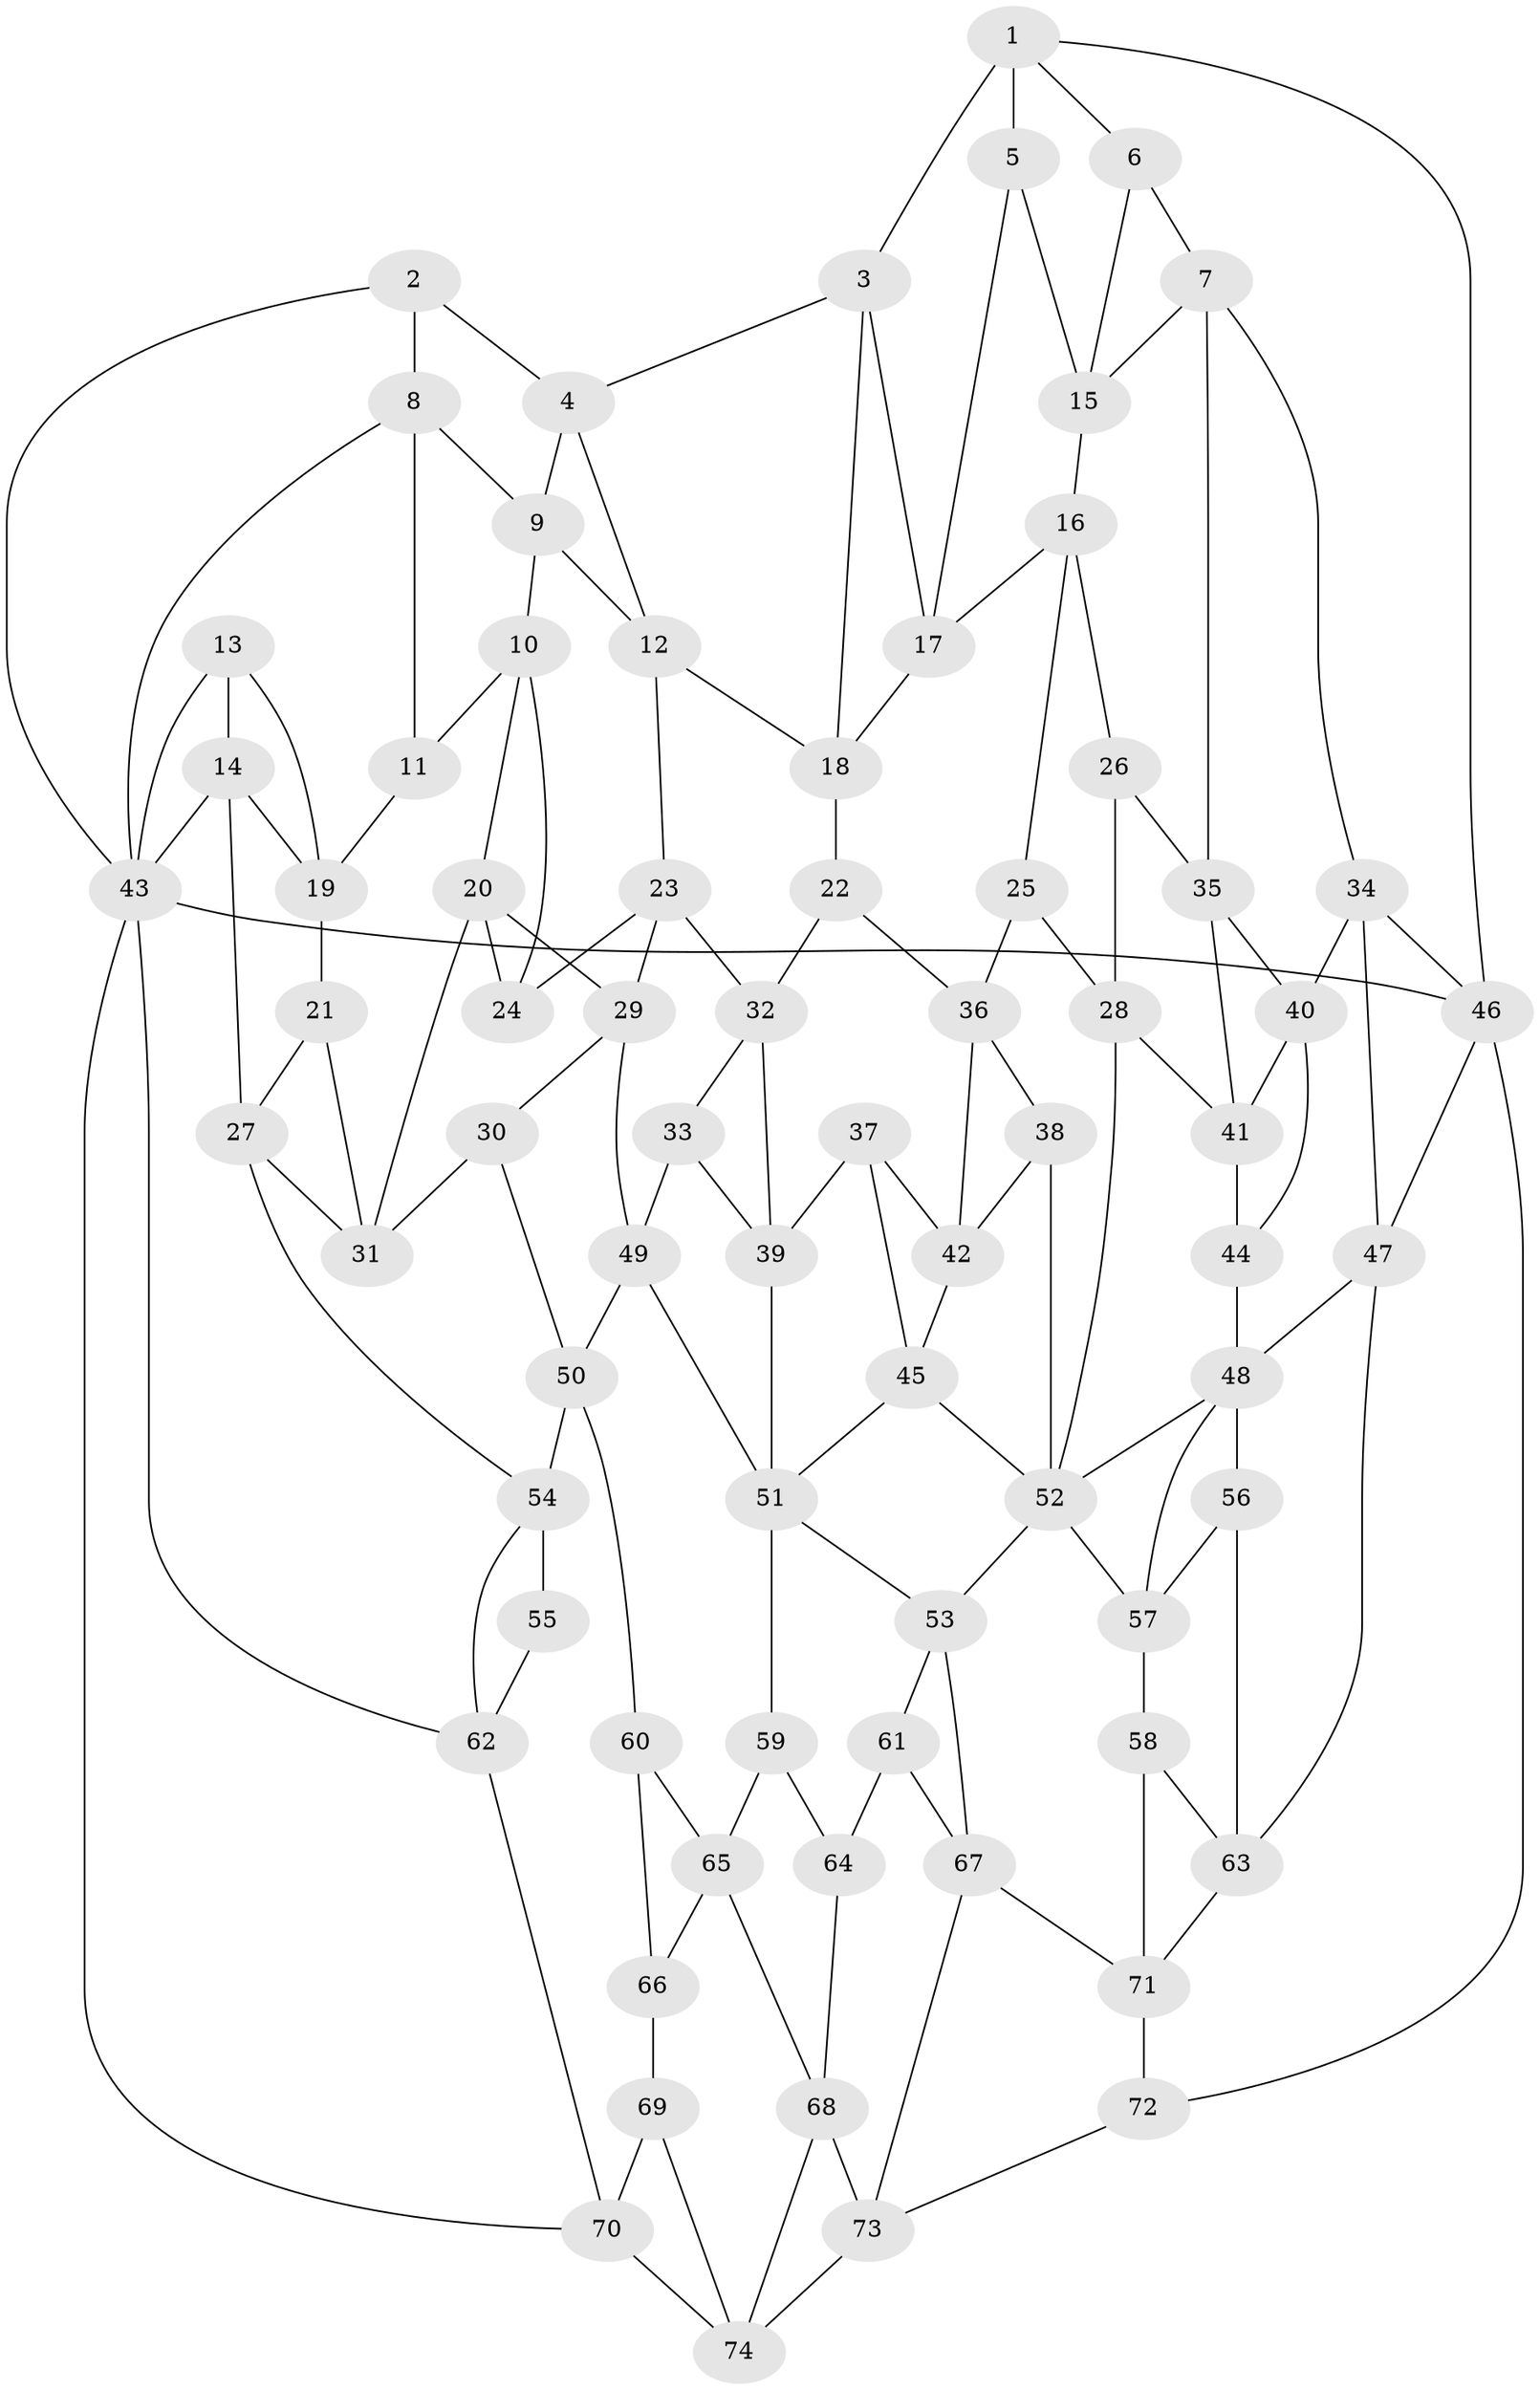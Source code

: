 // original degree distribution, {3: 0.02027027027027027, 4: 0.22297297297297297, 6: 0.22297297297297297, 5: 0.5337837837837838}
// Generated by graph-tools (version 1.1) at 2025/27/03/09/25 03:27:05]
// undirected, 74 vertices, 139 edges
graph export_dot {
graph [start="1"]
  node [color=gray90,style=filled];
  1;
  2;
  3;
  4;
  5;
  6;
  7;
  8;
  9;
  10;
  11;
  12;
  13;
  14;
  15;
  16;
  17;
  18;
  19;
  20;
  21;
  22;
  23;
  24;
  25;
  26;
  27;
  28;
  29;
  30;
  31;
  32;
  33;
  34;
  35;
  36;
  37;
  38;
  39;
  40;
  41;
  42;
  43;
  44;
  45;
  46;
  47;
  48;
  49;
  50;
  51;
  52;
  53;
  54;
  55;
  56;
  57;
  58;
  59;
  60;
  61;
  62;
  63;
  64;
  65;
  66;
  67;
  68;
  69;
  70;
  71;
  72;
  73;
  74;
  1 -- 3 [weight=1.0];
  1 -- 5 [weight=2.0];
  1 -- 6 [weight=1.0];
  1 -- 46 [weight=1.0];
  2 -- 4 [weight=1.0];
  2 -- 8 [weight=1.0];
  2 -- 43 [weight=1.0];
  3 -- 4 [weight=1.0];
  3 -- 17 [weight=1.0];
  3 -- 18 [weight=1.0];
  4 -- 9 [weight=1.0];
  4 -- 12 [weight=1.0];
  5 -- 15 [weight=1.0];
  5 -- 17 [weight=1.0];
  6 -- 7 [weight=1.0];
  6 -- 15 [weight=1.0];
  7 -- 15 [weight=1.0];
  7 -- 34 [weight=1.0];
  7 -- 35 [weight=1.0];
  8 -- 9 [weight=1.0];
  8 -- 11 [weight=1.0];
  8 -- 43 [weight=1.0];
  9 -- 10 [weight=1.0];
  9 -- 12 [weight=1.0];
  10 -- 11 [weight=1.0];
  10 -- 20 [weight=1.0];
  10 -- 24 [weight=1.0];
  11 -- 19 [weight=1.0];
  12 -- 18 [weight=1.0];
  12 -- 23 [weight=1.0];
  13 -- 14 [weight=1.0];
  13 -- 19 [weight=1.0];
  13 -- 43 [weight=1.0];
  14 -- 19 [weight=1.0];
  14 -- 27 [weight=1.0];
  14 -- 43 [weight=1.0];
  15 -- 16 [weight=1.0];
  16 -- 17 [weight=1.0];
  16 -- 25 [weight=1.0];
  16 -- 26 [weight=1.0];
  17 -- 18 [weight=1.0];
  18 -- 22 [weight=1.0];
  19 -- 21 [weight=1.0];
  20 -- 24 [weight=1.0];
  20 -- 29 [weight=1.0];
  20 -- 31 [weight=1.0];
  21 -- 27 [weight=1.0];
  21 -- 31 [weight=1.0];
  22 -- 32 [weight=1.0];
  22 -- 36 [weight=1.0];
  23 -- 24 [weight=1.0];
  23 -- 29 [weight=1.0];
  23 -- 32 [weight=1.0];
  25 -- 28 [weight=1.0];
  25 -- 36 [weight=1.0];
  26 -- 28 [weight=1.0];
  26 -- 35 [weight=1.0];
  27 -- 31 [weight=1.0];
  27 -- 54 [weight=1.0];
  28 -- 41 [weight=1.0];
  28 -- 52 [weight=1.0];
  29 -- 30 [weight=1.0];
  29 -- 49 [weight=1.0];
  30 -- 31 [weight=1.0];
  30 -- 50 [weight=1.0];
  32 -- 33 [weight=1.0];
  32 -- 39 [weight=1.0];
  33 -- 39 [weight=1.0];
  33 -- 49 [weight=1.0];
  34 -- 40 [weight=1.0];
  34 -- 46 [weight=1.0];
  34 -- 47 [weight=1.0];
  35 -- 40 [weight=1.0];
  35 -- 41 [weight=1.0];
  36 -- 38 [weight=1.0];
  36 -- 42 [weight=1.0];
  37 -- 39 [weight=1.0];
  37 -- 42 [weight=1.0];
  37 -- 45 [weight=1.0];
  38 -- 42 [weight=1.0];
  38 -- 52 [weight=1.0];
  39 -- 51 [weight=1.0];
  40 -- 41 [weight=1.0];
  40 -- 44 [weight=1.0];
  41 -- 44 [weight=1.0];
  42 -- 45 [weight=1.0];
  43 -- 46 [weight=2.0];
  43 -- 62 [weight=1.0];
  43 -- 70 [weight=1.0];
  44 -- 48 [weight=2.0];
  45 -- 51 [weight=1.0];
  45 -- 52 [weight=1.0];
  46 -- 47 [weight=1.0];
  46 -- 72 [weight=1.0];
  47 -- 48 [weight=1.0];
  47 -- 63 [weight=1.0];
  48 -- 52 [weight=1.0];
  48 -- 56 [weight=1.0];
  48 -- 57 [weight=1.0];
  49 -- 50 [weight=2.0];
  49 -- 51 [weight=2.0];
  50 -- 54 [weight=2.0];
  50 -- 60 [weight=1.0];
  51 -- 53 [weight=1.0];
  51 -- 59 [weight=1.0];
  52 -- 53 [weight=1.0];
  52 -- 57 [weight=1.0];
  53 -- 61 [weight=1.0];
  53 -- 67 [weight=1.0];
  54 -- 55 [weight=2.0];
  54 -- 62 [weight=1.0];
  55 -- 62 [weight=1.0];
  56 -- 57 [weight=1.0];
  56 -- 63 [weight=1.0];
  57 -- 58 [weight=1.0];
  58 -- 63 [weight=1.0];
  58 -- 71 [weight=1.0];
  59 -- 64 [weight=2.0];
  59 -- 65 [weight=1.0];
  60 -- 65 [weight=1.0];
  60 -- 66 [weight=1.0];
  61 -- 64 [weight=1.0];
  61 -- 67 [weight=1.0];
  62 -- 70 [weight=1.0];
  63 -- 71 [weight=1.0];
  64 -- 68 [weight=1.0];
  65 -- 66 [weight=1.0];
  65 -- 68 [weight=1.0];
  66 -- 69 [weight=2.0];
  67 -- 71 [weight=1.0];
  67 -- 73 [weight=1.0];
  68 -- 73 [weight=1.0];
  68 -- 74 [weight=1.0];
  69 -- 70 [weight=1.0];
  69 -- 74 [weight=1.0];
  70 -- 74 [weight=1.0];
  71 -- 72 [weight=1.0];
  72 -- 73 [weight=1.0];
  73 -- 74 [weight=1.0];
}
